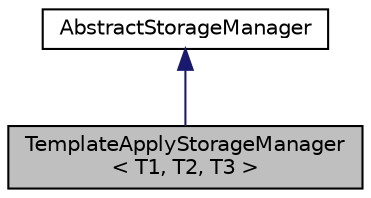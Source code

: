 digraph "TemplateApplyStorageManager&lt; T1, T2, T3 &gt;"
{
  edge [fontname="Helvetica",fontsize="10",labelfontname="Helvetica",labelfontsize="10"];
  node [fontname="Helvetica",fontsize="10",shape=record];
  Node0 [label="TemplateApplyStorageManager\l\< T1, T2, T3 \>",height=0.2,width=0.4,color="black", fillcolor="grey75", style="filled", fontcolor="black"];
  Node1 -> Node0 [dir="back",color="midnightblue",fontsize="10",style="solid",fontname="Helvetica"];
  Node1 [label="AbstractStorageManager",height=0.2,width=0.4,color="black", fillcolor="white", style="filled",URL="$classAbstractStorageManager.html"];
}
